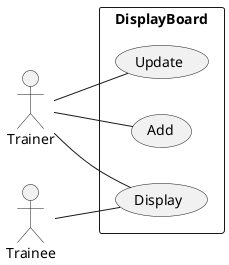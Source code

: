 @startuml
left to right direction
actor "Trainer" as fc
actor "Trainee" as fa
rectangle DisplayBoard {
  usecase "Update" as UC1
  usecase "Add" as UC2
  usecase "Display" as UC3
}
fc -- UC1
fc -- UC2
fc -- UC3
fa -- UC3
@enduml